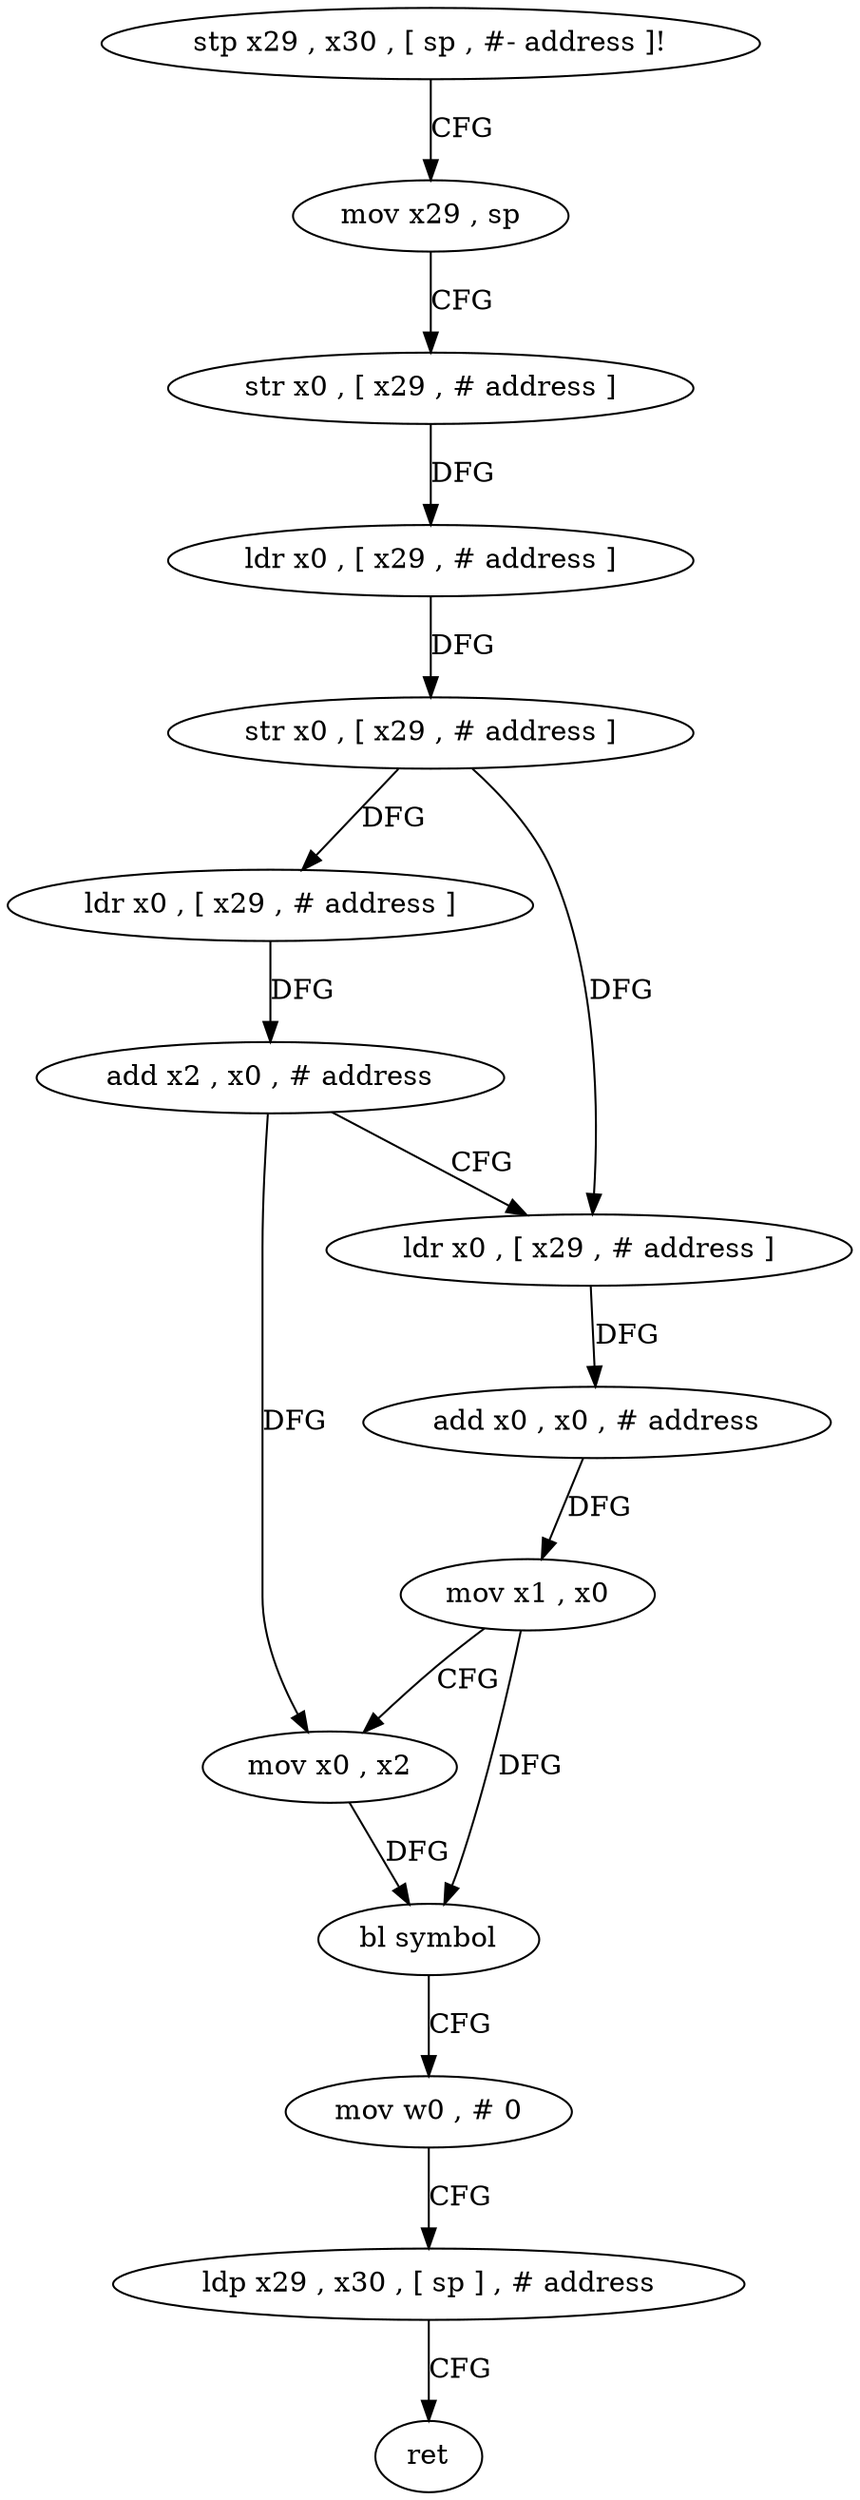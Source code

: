 digraph "func" {
"4242900" [label = "stp x29 , x30 , [ sp , #- address ]!" ]
"4242904" [label = "mov x29 , sp" ]
"4242908" [label = "str x0 , [ x29 , # address ]" ]
"4242912" [label = "ldr x0 , [ x29 , # address ]" ]
"4242916" [label = "str x0 , [ x29 , # address ]" ]
"4242920" [label = "ldr x0 , [ x29 , # address ]" ]
"4242924" [label = "add x2 , x0 , # address" ]
"4242928" [label = "ldr x0 , [ x29 , # address ]" ]
"4242932" [label = "add x0 , x0 , # address" ]
"4242936" [label = "mov x1 , x0" ]
"4242940" [label = "mov x0 , x2" ]
"4242944" [label = "bl symbol" ]
"4242948" [label = "mov w0 , # 0" ]
"4242952" [label = "ldp x29 , x30 , [ sp ] , # address" ]
"4242956" [label = "ret" ]
"4242900" -> "4242904" [ label = "CFG" ]
"4242904" -> "4242908" [ label = "CFG" ]
"4242908" -> "4242912" [ label = "DFG" ]
"4242912" -> "4242916" [ label = "DFG" ]
"4242916" -> "4242920" [ label = "DFG" ]
"4242916" -> "4242928" [ label = "DFG" ]
"4242920" -> "4242924" [ label = "DFG" ]
"4242924" -> "4242928" [ label = "CFG" ]
"4242924" -> "4242940" [ label = "DFG" ]
"4242928" -> "4242932" [ label = "DFG" ]
"4242932" -> "4242936" [ label = "DFG" ]
"4242936" -> "4242940" [ label = "CFG" ]
"4242936" -> "4242944" [ label = "DFG" ]
"4242940" -> "4242944" [ label = "DFG" ]
"4242944" -> "4242948" [ label = "CFG" ]
"4242948" -> "4242952" [ label = "CFG" ]
"4242952" -> "4242956" [ label = "CFG" ]
}
